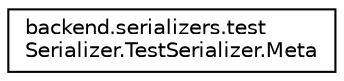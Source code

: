 digraph "Graphical Class Hierarchy"
{
 // LATEX_PDF_SIZE
  edge [fontname="Helvetica",fontsize="10",labelfontname="Helvetica",labelfontsize="10"];
  node [fontname="Helvetica",fontsize="10",shape=record];
  rankdir="LR";
  Node0 [label="backend.serializers.test\lSerializer.TestSerializer.Meta",height=0.2,width=0.4,color="black", fillcolor="white", style="filled",URL="$d0/dbd/classbackend_1_1serializers_1_1test_serializer_1_1_test_serializer_1_1_meta.html",tooltip=" "];
}
